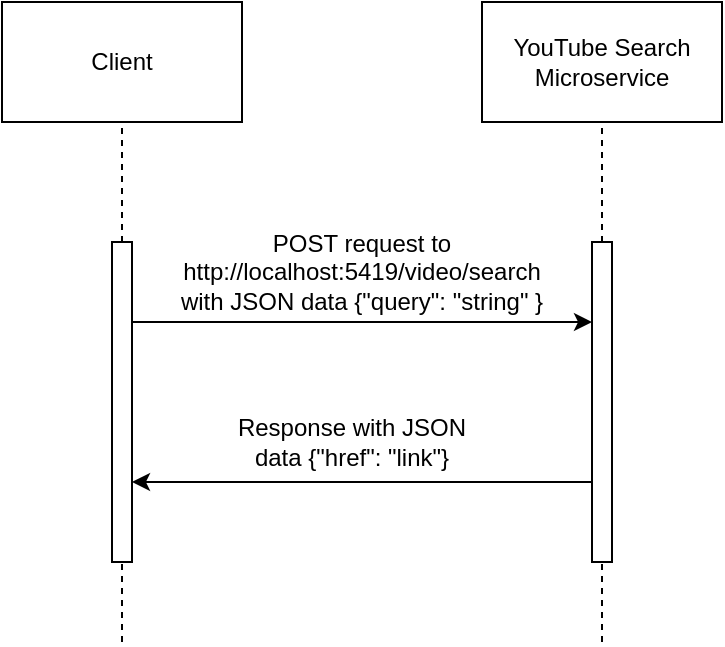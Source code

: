 <mxfile>
    <diagram id="e8jkGnwdZg6uUUzfZVM1" name="Page-1">
        <mxGraphModel dx="1376" dy="883" grid="1" gridSize="10" guides="1" tooltips="1" connect="1" arrows="1" fold="1" page="0" pageScale="1" pageWidth="850" pageHeight="1100" math="0" shadow="0">
            <root>
                <mxCell id="0"/>
                <mxCell id="1" parent="0"/>
                <mxCell id="2" value="Client" style="rounded=0;whiteSpace=wrap;html=1;" vertex="1" parent="1">
                    <mxGeometry x="120" y="160" width="120" height="60" as="geometry"/>
                </mxCell>
                <mxCell id="3" value="YouTube Search Microservice" style="rounded=0;whiteSpace=wrap;html=1;" vertex="1" parent="1">
                    <mxGeometry x="360" y="160" width="120" height="60" as="geometry"/>
                </mxCell>
                <mxCell id="12" style="edgeStyle=none;html=1;exitX=1;exitY=0.25;exitDx=0;exitDy=0;entryX=0;entryY=0.25;entryDx=0;entryDy=0;" edge="1" parent="1" source="4" target="5">
                    <mxGeometry relative="1" as="geometry"/>
                </mxCell>
                <mxCell id="4" value="" style="rounded=0;whiteSpace=wrap;html=1;" vertex="1" parent="1">
                    <mxGeometry x="175" y="280" width="10" height="160" as="geometry"/>
                </mxCell>
                <mxCell id="15" style="edgeStyle=none;html=1;exitX=0;exitY=0.75;exitDx=0;exitDy=0;entryX=1;entryY=0.75;entryDx=0;entryDy=0;" edge="1" parent="1" source="5" target="4">
                    <mxGeometry relative="1" as="geometry"/>
                </mxCell>
                <mxCell id="5" value="" style="rounded=0;whiteSpace=wrap;html=1;" vertex="1" parent="1">
                    <mxGeometry x="415" y="280" width="10" height="160" as="geometry"/>
                </mxCell>
                <mxCell id="6" value="" style="endArrow=none;dashed=1;html=1;exitX=0.5;exitY=0;exitDx=0;exitDy=0;entryX=0.5;entryY=1;entryDx=0;entryDy=0;" edge="1" parent="1" source="4" target="2">
                    <mxGeometry width="50" height="50" relative="1" as="geometry">
                        <mxPoint x="180" y="280" as="sourcePoint"/>
                        <mxPoint x="180" y="220" as="targetPoint"/>
                    </mxGeometry>
                </mxCell>
                <mxCell id="9" value="" style="endArrow=none;dashed=1;html=1;exitX=0.5;exitY=0;exitDx=0;exitDy=0;entryX=0.5;entryY=1;entryDx=0;entryDy=0;" edge="1" parent="1" source="5" target="3">
                    <mxGeometry width="50" height="50" relative="1" as="geometry">
                        <mxPoint x="419.5" y="280" as="sourcePoint"/>
                        <mxPoint x="419.5" y="230" as="targetPoint"/>
                    </mxGeometry>
                </mxCell>
                <mxCell id="13" value="POST request to http://localhost:5419/video/search with JSON data {&quot;query&quot;: &quot;string&quot; }" style="text;html=1;strokeColor=none;fillColor=none;align=center;verticalAlign=middle;whiteSpace=wrap;rounded=0;" vertex="1" parent="1">
                    <mxGeometry x="200" y="270" width="200" height="50" as="geometry"/>
                </mxCell>
                <mxCell id="16" value="Response with JSON data {&quot;href&quot;: &quot;link&quot;}" style="text;html=1;strokeColor=none;fillColor=none;align=center;verticalAlign=middle;whiteSpace=wrap;rounded=0;" vertex="1" parent="1">
                    <mxGeometry x="230" y="360" width="130" height="40" as="geometry"/>
                </mxCell>
                <mxCell id="17" value="" style="endArrow=none;dashed=1;html=1;entryX=0.5;entryY=1;entryDx=0;entryDy=0;" edge="1" parent="1" target="4">
                    <mxGeometry width="50" height="50" relative="1" as="geometry">
                        <mxPoint x="180" y="480" as="sourcePoint"/>
                        <mxPoint x="200" y="470" as="targetPoint"/>
                    </mxGeometry>
                </mxCell>
                <mxCell id="18" value="" style="endArrow=none;dashed=1;html=1;entryX=0.5;entryY=1;entryDx=0;entryDy=0;" edge="1" parent="1" target="5">
                    <mxGeometry width="50" height="50" relative="1" as="geometry">
                        <mxPoint x="420" y="480" as="sourcePoint"/>
                        <mxPoint x="419.5" y="470" as="targetPoint"/>
                        <Array as="points"/>
                    </mxGeometry>
                </mxCell>
            </root>
        </mxGraphModel>
    </diagram>
</mxfile>